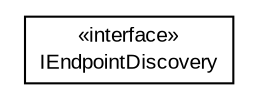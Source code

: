 #!/usr/local/bin/dot
#
# Class diagram 
# Generated by UMLGraph version R5_6-24-gf6e263 (http://www.umlgraph.org/)
#

digraph G {
	edge [fontname="arial",fontsize=10,labelfontname="arial",labelfontsize=10];
	node [fontname="arial",fontsize=10,shape=plaintext];
	nodesep=0.25;
	ranksep=0.5;
	// org.miloss.fgsms.plugins.agents.IEndpointDiscovery
	c9189 [label=<<table title="org.miloss.fgsms.plugins.agents.IEndpointDiscovery" border="0" cellborder="1" cellspacing="0" cellpadding="2" port="p" href="./IEndpointDiscovery.html">
		<tr><td><table border="0" cellspacing="0" cellpadding="1">
<tr><td align="center" balign="center"> &#171;interface&#187; </td></tr>
<tr><td align="center" balign="center"> IEndpointDiscovery </td></tr>
		</table></td></tr>
		</table>>, URL="./IEndpointDiscovery.html", fontname="arial", fontcolor="black", fontsize=10.0];
}

